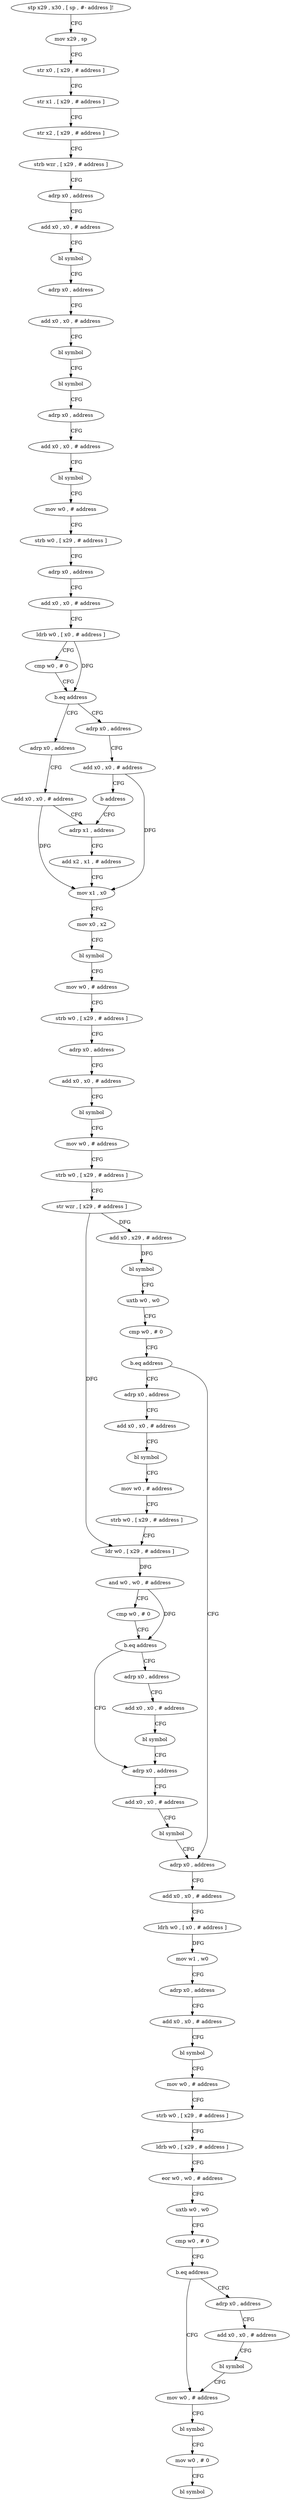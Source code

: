digraph "func" {
"4277424" [label = "stp x29 , x30 , [ sp , #- address ]!" ]
"4277428" [label = "mov x29 , sp" ]
"4277432" [label = "str x0 , [ x29 , # address ]" ]
"4277436" [label = "str x1 , [ x29 , # address ]" ]
"4277440" [label = "str x2 , [ x29 , # address ]" ]
"4277444" [label = "strb wzr , [ x29 , # address ]" ]
"4277448" [label = "adrp x0 , address" ]
"4277452" [label = "add x0 , x0 , # address" ]
"4277456" [label = "bl symbol" ]
"4277460" [label = "adrp x0 , address" ]
"4277464" [label = "add x0 , x0 , # address" ]
"4277468" [label = "bl symbol" ]
"4277472" [label = "bl symbol" ]
"4277476" [label = "adrp x0 , address" ]
"4277480" [label = "add x0 , x0 , # address" ]
"4277484" [label = "bl symbol" ]
"4277488" [label = "mov w0 , # address" ]
"4277492" [label = "strb w0 , [ x29 , # address ]" ]
"4277496" [label = "adrp x0 , address" ]
"4277500" [label = "add x0 , x0 , # address" ]
"4277504" [label = "ldrb w0 , [ x0 , # address ]" ]
"4277508" [label = "cmp w0 , # 0" ]
"4277512" [label = "b.eq address" ]
"4277528" [label = "adrp x0 , address" ]
"4277516" [label = "adrp x0 , address" ]
"4277532" [label = "add x0 , x0 , # address" ]
"4277536" [label = "adrp x1 , address" ]
"4277520" [label = "add x0 , x0 , # address" ]
"4277524" [label = "b address" ]
"4277668" [label = "adrp x0 , address" ]
"4277672" [label = "add x0 , x0 , # address" ]
"4277676" [label = "ldrh w0 , [ x0 , # address ]" ]
"4277680" [label = "mov w1 , w0" ]
"4277684" [label = "adrp x0 , address" ]
"4277688" [label = "add x0 , x0 , # address" ]
"4277692" [label = "bl symbol" ]
"4277696" [label = "mov w0 , # address" ]
"4277700" [label = "strb w0 , [ x29 , # address ]" ]
"4277704" [label = "ldrb w0 , [ x29 , # address ]" ]
"4277708" [label = "eor w0 , w0 , # address" ]
"4277712" [label = "uxtb w0 , w0" ]
"4277716" [label = "cmp w0 , # 0" ]
"4277720" [label = "b.eq address" ]
"4277736" [label = "mov w0 , # address" ]
"4277724" [label = "adrp x0 , address" ]
"4277608" [label = "adrp x0 , address" ]
"4277612" [label = "add x0 , x0 , # address" ]
"4277616" [label = "bl symbol" ]
"4277620" [label = "mov w0 , # address" ]
"4277624" [label = "strb w0 , [ x29 , # address ]" ]
"4277628" [label = "ldr w0 , [ x29 , # address ]" ]
"4277632" [label = "and w0 , w0 , # address" ]
"4277636" [label = "cmp w0 , # 0" ]
"4277640" [label = "b.eq address" ]
"4277656" [label = "adrp x0 , address" ]
"4277644" [label = "adrp x0 , address" ]
"4277540" [label = "add x2 , x1 , # address" ]
"4277544" [label = "mov x1 , x0" ]
"4277548" [label = "mov x0 , x2" ]
"4277552" [label = "bl symbol" ]
"4277556" [label = "mov w0 , # address" ]
"4277560" [label = "strb w0 , [ x29 , # address ]" ]
"4277564" [label = "adrp x0 , address" ]
"4277568" [label = "add x0 , x0 , # address" ]
"4277572" [label = "bl symbol" ]
"4277576" [label = "mov w0 , # address" ]
"4277580" [label = "strb w0 , [ x29 , # address ]" ]
"4277584" [label = "str wzr , [ x29 , # address ]" ]
"4277588" [label = "add x0 , x29 , # address" ]
"4277592" [label = "bl symbol" ]
"4277596" [label = "uxtb w0 , w0" ]
"4277600" [label = "cmp w0 , # 0" ]
"4277604" [label = "b.eq address" ]
"4277740" [label = "bl symbol" ]
"4277744" [label = "mov w0 , # 0" ]
"4277748" [label = "bl symbol" ]
"4277728" [label = "add x0 , x0 , # address" ]
"4277732" [label = "bl symbol" ]
"4277660" [label = "add x0 , x0 , # address" ]
"4277664" [label = "bl symbol" ]
"4277648" [label = "add x0 , x0 , # address" ]
"4277652" [label = "bl symbol" ]
"4277424" -> "4277428" [ label = "CFG" ]
"4277428" -> "4277432" [ label = "CFG" ]
"4277432" -> "4277436" [ label = "CFG" ]
"4277436" -> "4277440" [ label = "CFG" ]
"4277440" -> "4277444" [ label = "CFG" ]
"4277444" -> "4277448" [ label = "CFG" ]
"4277448" -> "4277452" [ label = "CFG" ]
"4277452" -> "4277456" [ label = "CFG" ]
"4277456" -> "4277460" [ label = "CFG" ]
"4277460" -> "4277464" [ label = "CFG" ]
"4277464" -> "4277468" [ label = "CFG" ]
"4277468" -> "4277472" [ label = "CFG" ]
"4277472" -> "4277476" [ label = "CFG" ]
"4277476" -> "4277480" [ label = "CFG" ]
"4277480" -> "4277484" [ label = "CFG" ]
"4277484" -> "4277488" [ label = "CFG" ]
"4277488" -> "4277492" [ label = "CFG" ]
"4277492" -> "4277496" [ label = "CFG" ]
"4277496" -> "4277500" [ label = "CFG" ]
"4277500" -> "4277504" [ label = "CFG" ]
"4277504" -> "4277508" [ label = "CFG" ]
"4277504" -> "4277512" [ label = "DFG" ]
"4277508" -> "4277512" [ label = "CFG" ]
"4277512" -> "4277528" [ label = "CFG" ]
"4277512" -> "4277516" [ label = "CFG" ]
"4277528" -> "4277532" [ label = "CFG" ]
"4277516" -> "4277520" [ label = "CFG" ]
"4277532" -> "4277536" [ label = "CFG" ]
"4277532" -> "4277544" [ label = "DFG" ]
"4277536" -> "4277540" [ label = "CFG" ]
"4277520" -> "4277524" [ label = "CFG" ]
"4277520" -> "4277544" [ label = "DFG" ]
"4277524" -> "4277536" [ label = "CFG" ]
"4277668" -> "4277672" [ label = "CFG" ]
"4277672" -> "4277676" [ label = "CFG" ]
"4277676" -> "4277680" [ label = "DFG" ]
"4277680" -> "4277684" [ label = "CFG" ]
"4277684" -> "4277688" [ label = "CFG" ]
"4277688" -> "4277692" [ label = "CFG" ]
"4277692" -> "4277696" [ label = "CFG" ]
"4277696" -> "4277700" [ label = "CFG" ]
"4277700" -> "4277704" [ label = "CFG" ]
"4277704" -> "4277708" [ label = "CFG" ]
"4277708" -> "4277712" [ label = "CFG" ]
"4277712" -> "4277716" [ label = "CFG" ]
"4277716" -> "4277720" [ label = "CFG" ]
"4277720" -> "4277736" [ label = "CFG" ]
"4277720" -> "4277724" [ label = "CFG" ]
"4277736" -> "4277740" [ label = "CFG" ]
"4277724" -> "4277728" [ label = "CFG" ]
"4277608" -> "4277612" [ label = "CFG" ]
"4277612" -> "4277616" [ label = "CFG" ]
"4277616" -> "4277620" [ label = "CFG" ]
"4277620" -> "4277624" [ label = "CFG" ]
"4277624" -> "4277628" [ label = "CFG" ]
"4277628" -> "4277632" [ label = "DFG" ]
"4277632" -> "4277636" [ label = "CFG" ]
"4277632" -> "4277640" [ label = "DFG" ]
"4277636" -> "4277640" [ label = "CFG" ]
"4277640" -> "4277656" [ label = "CFG" ]
"4277640" -> "4277644" [ label = "CFG" ]
"4277656" -> "4277660" [ label = "CFG" ]
"4277644" -> "4277648" [ label = "CFG" ]
"4277540" -> "4277544" [ label = "CFG" ]
"4277544" -> "4277548" [ label = "CFG" ]
"4277548" -> "4277552" [ label = "CFG" ]
"4277552" -> "4277556" [ label = "CFG" ]
"4277556" -> "4277560" [ label = "CFG" ]
"4277560" -> "4277564" [ label = "CFG" ]
"4277564" -> "4277568" [ label = "CFG" ]
"4277568" -> "4277572" [ label = "CFG" ]
"4277572" -> "4277576" [ label = "CFG" ]
"4277576" -> "4277580" [ label = "CFG" ]
"4277580" -> "4277584" [ label = "CFG" ]
"4277584" -> "4277588" [ label = "DFG" ]
"4277584" -> "4277628" [ label = "DFG" ]
"4277588" -> "4277592" [ label = "DFG" ]
"4277592" -> "4277596" [ label = "CFG" ]
"4277596" -> "4277600" [ label = "CFG" ]
"4277600" -> "4277604" [ label = "CFG" ]
"4277604" -> "4277668" [ label = "CFG" ]
"4277604" -> "4277608" [ label = "CFG" ]
"4277740" -> "4277744" [ label = "CFG" ]
"4277744" -> "4277748" [ label = "CFG" ]
"4277728" -> "4277732" [ label = "CFG" ]
"4277732" -> "4277736" [ label = "CFG" ]
"4277660" -> "4277664" [ label = "CFG" ]
"4277664" -> "4277668" [ label = "CFG" ]
"4277648" -> "4277652" [ label = "CFG" ]
"4277652" -> "4277656" [ label = "CFG" ]
}
